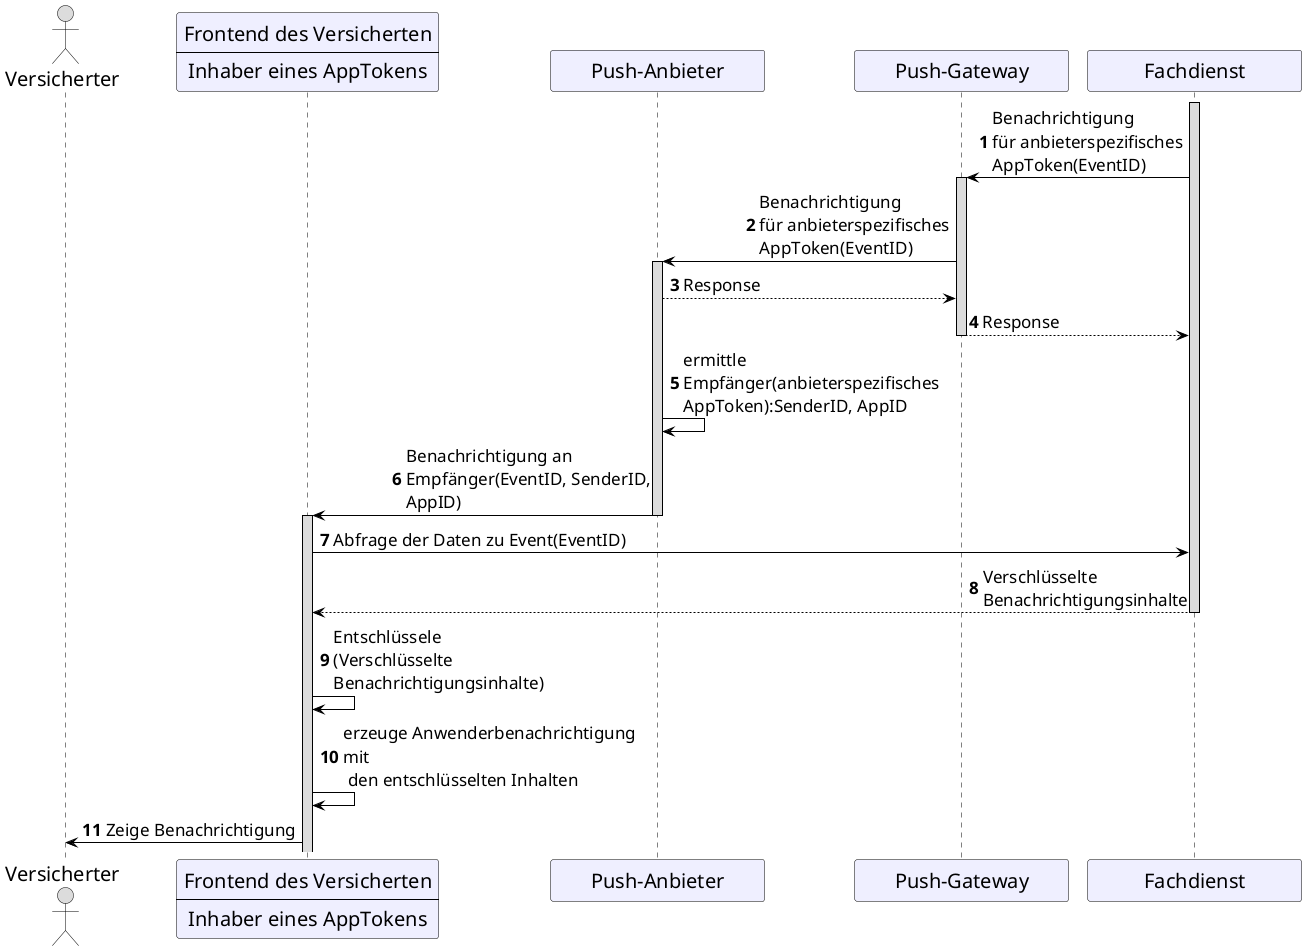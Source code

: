 @startuml
skinparam sequenceMessageAlign direction
skinparam minClassWidth 200
skinparam BoxPadding 1
skinparam sequenceReferenceHeaderBackgroundColor palegreen
scale max 2048 width
skinparam maxMessageSize 300

skinparam sequence {
ArrowColor black
ArrowFontSize 17
ActorBorderColor black
LifeLineBorderColor black
LifeLineBackgroundColor Gainsboro

ParticipantBorderColor Motivation
ParticipantBackgroundColor Motivation
ParticipantFontSize 20
ParticipantFontColor black
ParticipantBorderColor Black
ParticipantBackgroundColor MOTIVATION

ActorBackgroundColor Gainsboro
ActorFontColor black
ActorFontSize 20
}

autonumber
    
    actor v as "Versicherter"
    participant fdv [
      Frontend des Versicherten
      ----
      Inhaber eines AppTokens
    ]
    participant pa as "Push-Anbieter"
    participant pg as "Push-Gateway"
    participant fd as "Fachdienst"

activate fd
fd->pg: Benachrichtigung \nfür anbieterspezifisches AppToken(EventID)
activate pg
pg->pa: Benachrichtigung \nfür anbieterspezifisches AppToken(EventID)
activate pa
pa-->pg: Response
pg-->fd: Response
deactivate pg
pa->pa: ermittle Empfänger(anbieterspezifisches AppToken):SenderID, AppID
pa->fdv: Benachrichtigung an Empfänger(EventID, SenderID, AppID)
deactivate pa
activate fdv
fdv->fd: Abfrage der Daten zu Event(EventID)
fd-->fdv: Verschlüsselte Benachrichtigungsinhalte
deactivate fd
fdv->fdv:Entschlüssele \n(Verschlüsselte Benachrichtigungsinhalte)
fdv->fdv:erzeuge Anwenderbenachrichtigung mit\n den entschlüsselten Inhalten
fdv->v:Zeige Benachrichtigung

@enduml
